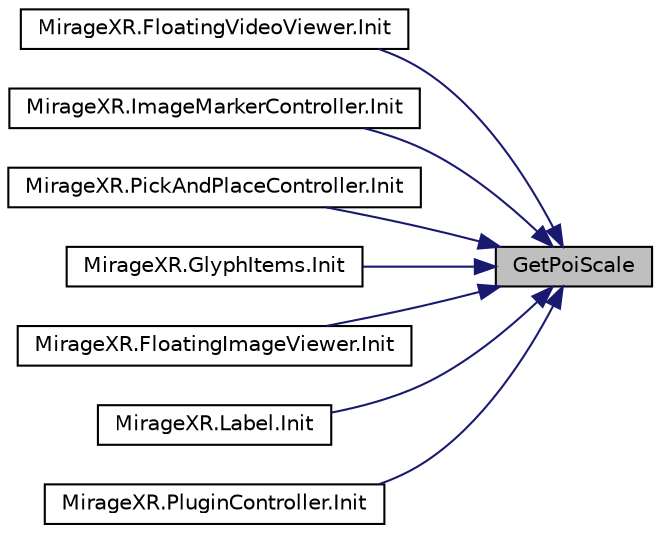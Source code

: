 digraph "GetPoiScale"
{
 // INTERACTIVE_SVG=YES
 // LATEX_PDF_SIZE
  edge [fontname="Helvetica",fontsize="10",labelfontname="Helvetica",labelfontsize="10"];
  node [fontname="Helvetica",fontsize="10",shape=record];
  rankdir="RL";
  Node1 [label="GetPoiScale",height=0.2,width=0.4,color="black", fillcolor="grey75", style="filled", fontcolor="black",tooltip="Reads and convert the PoiEditor's scale factor, checking for null values and, in case of error,..."];
  Node1 -> Node2 [dir="back",color="midnightblue",fontsize="10",style="solid",fontname="Helvetica"];
  Node2 [label="MirageXR.FloatingVideoViewer.Init",height=0.2,width=0.4,color="black", fillcolor="white", style="filled",URL="$class_mirage_x_r_1_1_floating_video_viewer.html#a9ec1aa4b9ce92d3f8dd9a065cbf47984",tooltip="Initialization method."];
  Node1 -> Node3 [dir="back",color="midnightblue",fontsize="10",style="solid",fontname="Helvetica"];
  Node3 [label="MirageXR.ImageMarkerController.Init",height=0.2,width=0.4,color="black", fillcolor="white", style="filled",URL="$class_mirage_x_r_1_1_image_marker_controller.html#a44ae7d2fe6b2eaf06090bf60cd450de8",tooltip="All the prefabs has to implement an initialization method."];
  Node1 -> Node4 [dir="back",color="midnightblue",fontsize="10",style="solid",fontname="Helvetica"];
  Node4 [label="MirageXR.PickAndPlaceController.Init",height=0.2,width=0.4,color="black", fillcolor="white", style="filled",URL="$class_mirage_x_r_1_1_pick_and_place_controller.html#a44ae7d2fe6b2eaf06090bf60cd450de8",tooltip="All the prefabs has to implement an initialization method."];
  Node1 -> Node5 [dir="back",color="midnightblue",fontsize="10",style="solid",fontname="Helvetica"];
  Node5 [label="MirageXR.GlyphItems.Init",height=0.2,width=0.4,color="black", fillcolor="white", style="filled",URL="$class_mirage_x_r_1_1_glyph_items.html#a44ae7d2fe6b2eaf06090bf60cd450de8",tooltip="All the prefabs has to implement an initialization method."];
  Node1 -> Node6 [dir="back",color="midnightblue",fontsize="10",style="solid",fontname="Helvetica"];
  Node6 [label="MirageXR.FloatingImageViewer.Init",height=0.2,width=0.4,color="black", fillcolor="white", style="filled",URL="$class_mirage_x_r_1_1_floating_image_viewer.html#a44ae7d2fe6b2eaf06090bf60cd450de8",tooltip="Initialization method."];
  Node1 -> Node7 [dir="back",color="midnightblue",fontsize="10",style="solid",fontname="Helvetica"];
  Node7 [label="MirageXR.Label.Init",height=0.2,width=0.4,color="black", fillcolor="white", style="filled",URL="$class_mirage_x_r_1_1_label.html#a44ae7d2fe6b2eaf06090bf60cd450de8",tooltip="Initialization method."];
  Node1 -> Node8 [dir="back",color="midnightblue",fontsize="10",style="solid",fontname="Helvetica"];
  Node8 [label="MirageXR.PluginController.Init",height=0.2,width=0.4,color="black", fillcolor="white", style="filled",URL="$class_mirage_x_r_1_1_plugin_controller.html#a44ae7d2fe6b2eaf06090bf60cd450de8",tooltip="All the prefabs has to implement an initialization method."];
}
